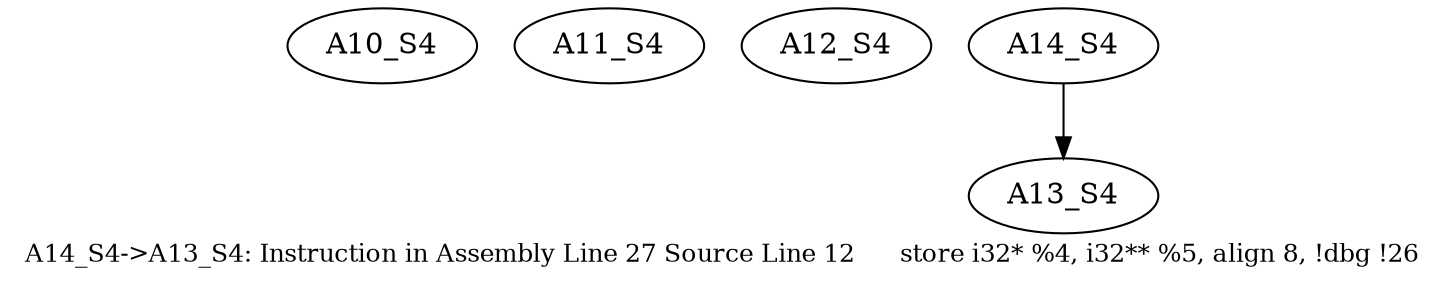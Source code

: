 digraph{
	node [ ]
	edge [ ]
	A10_S4 [ ]
	A11_S4 [ ]
	A12_S4 [ ]
	A13_S4 [ ]
	A14_S4 [ ]
	A14_S4 -> A13_S4 [ ]
	label = "A14_S4->A13_S4: Instruction in Assembly Line 27 Source Line 12	store i32* %4, i32** %5, align 8, !dbg !26"	fontsize = "12"
}